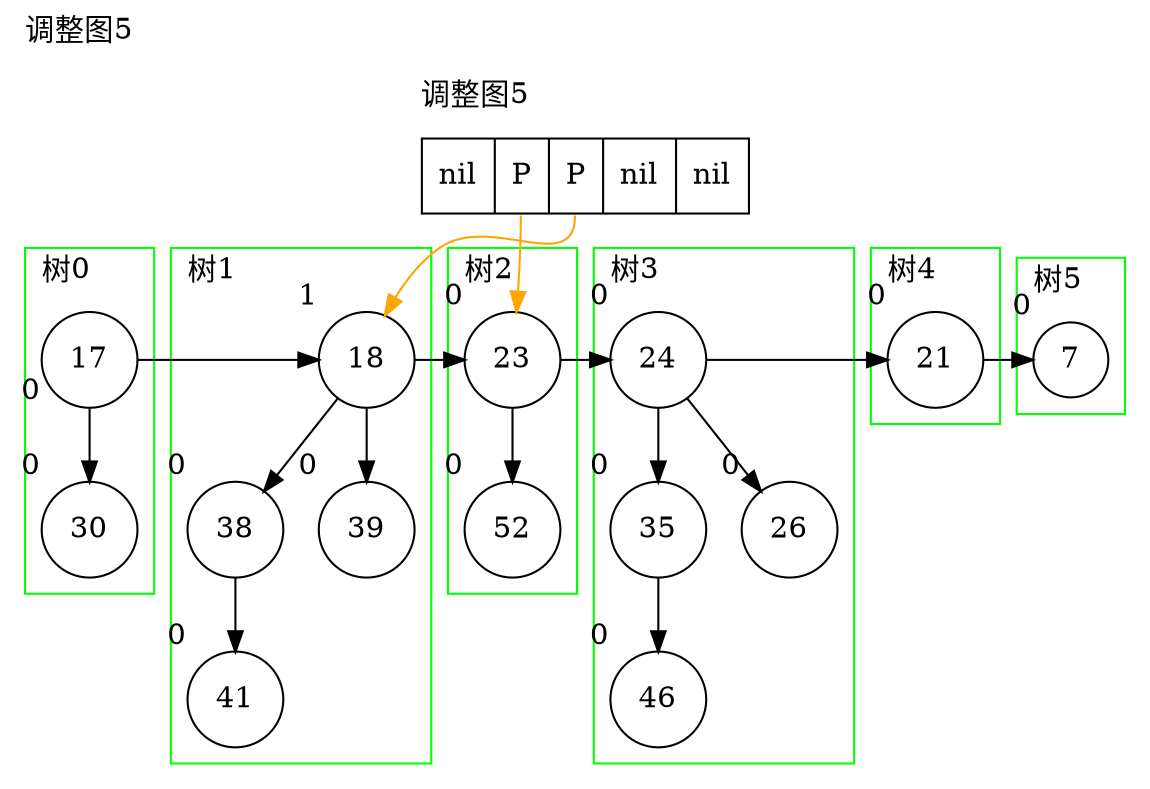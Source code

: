 digraph g{
node[shape=circle];
label="调整图5";
labeljust=l;
labelloc=t;
subgraph cluster_array { penwidth=0; narray[label=" <f0>  nil | <f1>  P | <f2>  P | <f3>  nil | <f4>  nil ", shape=record]; }
subgraph cluster_0 {
pencolor=green;label="树0";
n166[label=17, xlabel=0];
n167[label=30, xlabel=0];
n166->n167;
}
narray->n166[style=invis];
subgraph cluster_1 {
pencolor=green;label="树1";
n168[label=18, xlabel=1];
n169[label=38, xlabel=0];
n168->n169;
n170[label=41, xlabel=0];
n169->n170;
n171[label=39, xlabel=0];
n168->n171;
}
n166->n168[constraint=false];
narray->n168[style=invis];
narray:f2->n168[style=filled,color=orange,constraint=false];
subgraph cluster_2 {
pencolor=green;label="树2";
n172[label=23, xlabel=0];
n173[label=52, xlabel=0];
n172->n173;
}
n168->n172[constraint=false];
narray->n172[style=invis];
narray:f1->n172[style=filled,color=orange,constraint=false];
subgraph cluster_3 {
pencolor=green;label="树3";
n174[label=24, xlabel=0];
n175[label=35, xlabel=0];
n174->n175;
n176[label=46, xlabel=0];
n175->n176;
n177[label=26, xlabel=0];
n174->n177;
}
n172->n174[constraint=false];
narray->n174[style=invis];
subgraph cluster_4 {
pencolor=green;label="树4";
n178[label=21, xlabel=0];
}
n174->n178[constraint=false];
narray->n178[style=invis];
subgraph cluster_5 {
pencolor=green;label="树5";
n179[label=7, xlabel=0];
}
n178->n179[constraint=false];
narray->n179[style=invis];
}
